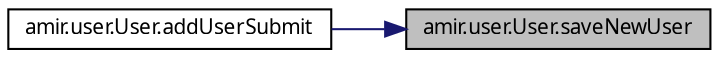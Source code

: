 digraph "amir.user.User.saveNewUser"
{
 // LATEX_PDF_SIZE
  edge [fontname="FreeSans.ttf",fontsize="10",labelfontname="FreeSans.ttf",labelfontsize="10"];
  node [fontname="FreeSans.ttf",fontsize="10",shape=record];
  rankdir="RL";
  Node1 [label="amir.user.User.saveNewUser",height=0.2,width=0.4,color="black", fillcolor="grey75", style="filled", fontcolor="black",tooltip=" "];
  Node1 -> Node2 [dir="back",color="midnightblue",fontsize="10",style="solid",fontname="FreeSans.ttf"];
  Node2 [label="amir.user.User.addUserSubmit",height=0.2,width=0.4,color="black", fillcolor="white", style="filled",URL="$classamir_1_1user_1_1_user.html#aefe208fee5296bf18aa94b26a511f4c3",tooltip=" "];
}
